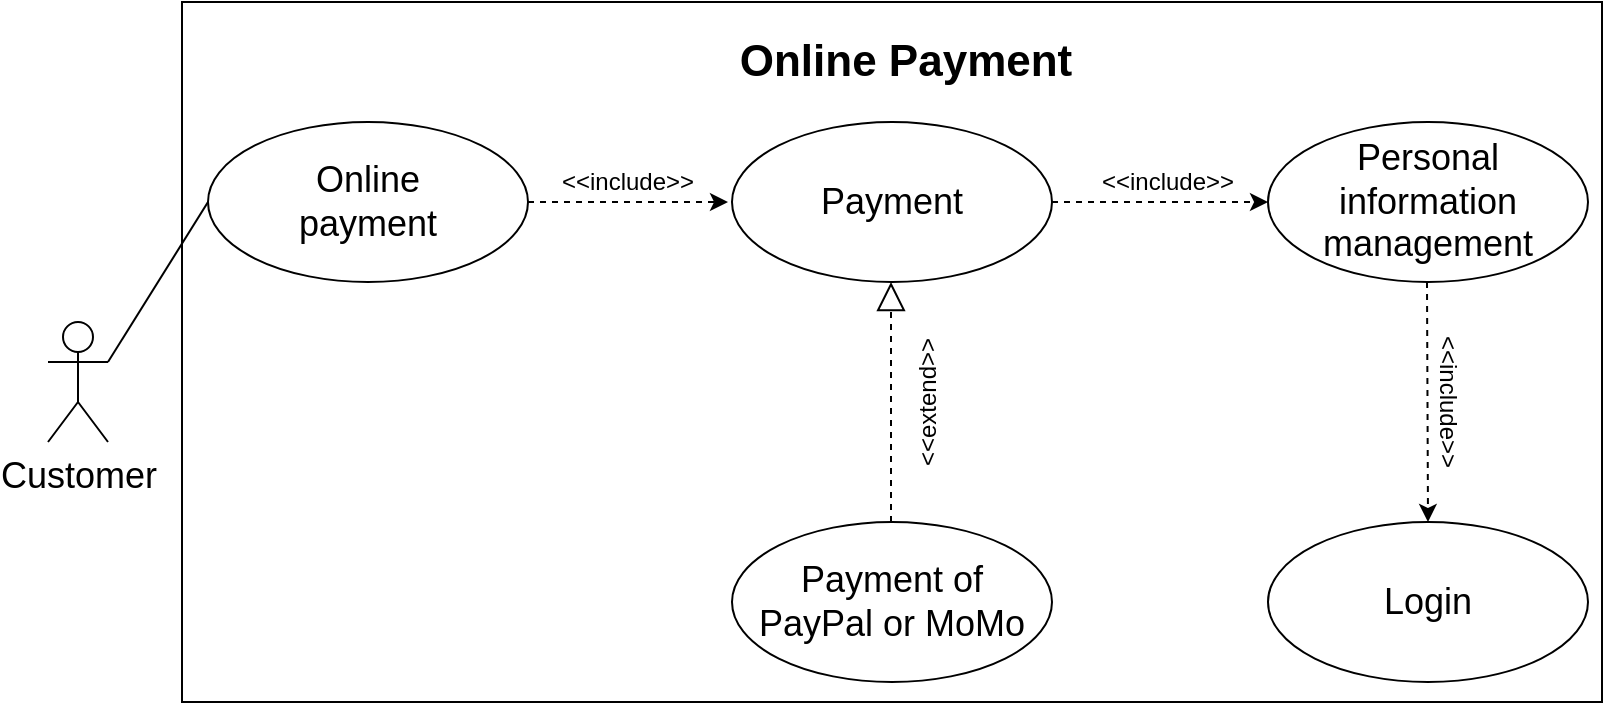 <mxfile version="14.1.8" type="device"><diagram id="6z0qvBmRQPDclwqZbSUk" name="Page-1"><mxGraphModel dx="1038" dy="548" grid="1" gridSize="10" guides="1" tooltips="1" connect="1" arrows="1" fold="1" page="1" pageScale="1" pageWidth="827" pageHeight="1169" math="0" shadow="0"><root><mxCell id="0"/><mxCell id="1" parent="0"/><mxCell id="BXTEIMZGpW4O_F_zRFw2-5" value="" style="rounded=0;whiteSpace=wrap;html=1;" parent="1" vertex="1"><mxGeometry x="107" y="60" width="710" height="350" as="geometry"/></mxCell><mxCell id="BXTEIMZGpW4O_F_zRFw2-1" value="" style="ellipse;whiteSpace=wrap;html=1;" parent="1" vertex="1"><mxGeometry x="650" y="320" width="160" height="80" as="geometry"/></mxCell><mxCell id="dJVdH7xX6Sx9FoLoTpvC-1" value="" style="ellipse;whiteSpace=wrap;html=1;" parent="1" vertex="1"><mxGeometry x="120" y="120" width="160" height="80" as="geometry"/></mxCell><mxCell id="dJVdH7xX6Sx9FoLoTpvC-2" value="&lt;span style=&quot;font-size: 18px&quot;&gt;Customer&lt;/span&gt;" style="shape=umlActor;verticalLabelPosition=bottom;verticalAlign=top;html=1;outlineConnect=0;" parent="1" vertex="1"><mxGeometry x="40" y="220" width="30" height="60" as="geometry"/></mxCell><mxCell id="dJVdH7xX6Sx9FoLoTpvC-3" value="" style="ellipse;whiteSpace=wrap;html=1;" parent="1" vertex="1"><mxGeometry x="650" y="120" width="160" height="80" as="geometry"/></mxCell><mxCell id="dJVdH7xX6Sx9FoLoTpvC-9" value="&lt;b&gt;&lt;font style=&quot;font-size: 22px&quot;&gt;Online Payment&lt;/font&gt;&lt;/b&gt;" style="text;html=1;strokeColor=none;fillColor=none;align=center;verticalAlign=middle;whiteSpace=wrap;rounded=0;" parent="1" vertex="1"><mxGeometry x="350" y="80" width="238" height="20" as="geometry"/></mxCell><mxCell id="dJVdH7xX6Sx9FoLoTpvC-11" value="&lt;font style=&quot;font-size: 18px&quot;&gt;Online payment&lt;/font&gt;" style="text;html=1;strokeColor=none;fillColor=none;align=center;verticalAlign=middle;whiteSpace=wrap;rounded=0;" parent="1" vertex="1"><mxGeometry x="145" y="150" width="110" height="20" as="geometry"/></mxCell><mxCell id="dJVdH7xX6Sx9FoLoTpvC-12" value="&lt;span style=&quot;font-size: 18px&quot;&gt;Login&lt;/span&gt;" style="text;html=1;strokeColor=none;fillColor=none;align=center;verticalAlign=middle;whiteSpace=wrap;rounded=0;" parent="1" vertex="1"><mxGeometry x="660" y="350" width="140" height="20" as="geometry"/></mxCell><mxCell id="dJVdH7xX6Sx9FoLoTpvC-30" value="" style="endArrow=classic;html=1;dashed=1;exitX=1;exitY=0.5;exitDx=0;exitDy=0;" parent="1" source="dJVdH7xX6Sx9FoLoTpvC-1" edge="1"><mxGeometry width="50" height="50" relative="1" as="geometry"><mxPoint x="260" y="200" as="sourcePoint"/><mxPoint x="380" y="160" as="targetPoint"/></mxGeometry></mxCell><mxCell id="dJVdH7xX6Sx9FoLoTpvC-32" value="&amp;lt;&amp;lt;include&amp;gt;&amp;gt;" style="text;html=1;strokeColor=none;fillColor=none;align=center;verticalAlign=middle;whiteSpace=wrap;rounded=0;" parent="1" vertex="1"><mxGeometry x="310" y="140" width="40" height="20" as="geometry"/></mxCell><mxCell id="dJVdH7xX6Sx9FoLoTpvC-42" value="" style="endArrow=none;html=1;exitX=1;exitY=0.333;exitDx=0;exitDy=0;exitPerimeter=0;entryX=0;entryY=0.5;entryDx=0;entryDy=0;" parent="1" source="dJVdH7xX6Sx9FoLoTpvC-2" target="dJVdH7xX6Sx9FoLoTpvC-1" edge="1"><mxGeometry width="50" height="50" relative="1" as="geometry"><mxPoint x="390" y="350" as="sourcePoint"/><mxPoint x="150" y="390" as="targetPoint"/></mxGeometry></mxCell><mxCell id="hOYw0Hx7vUV-uXF5fC9L-2" value="" style="ellipse;whiteSpace=wrap;html=1;" parent="1" vertex="1"><mxGeometry x="382" y="120" width="160" height="80" as="geometry"/></mxCell><mxCell id="hOYw0Hx7vUV-uXF5fC9L-4" value="" style="endArrow=classic;html=1;dashed=1;exitX=1;exitY=0.5;exitDx=0;exitDy=0;" parent="1" source="hOYw0Hx7vUV-uXF5fC9L-2" edge="1"><mxGeometry width="50" height="50" relative="1" as="geometry"><mxPoint x="570" y="250" as="sourcePoint"/><mxPoint x="650" y="160" as="targetPoint"/></mxGeometry></mxCell><mxCell id="hOYw0Hx7vUV-uXF5fC9L-5" value="&amp;lt;&amp;lt;include&amp;gt;&amp;gt;" style="text;html=1;strokeColor=none;fillColor=none;align=center;verticalAlign=middle;whiteSpace=wrap;rounded=0;" parent="1" vertex="1"><mxGeometry x="580" y="140" width="40" height="20" as="geometry"/></mxCell><mxCell id="hOYw0Hx7vUV-uXF5fC9L-6" value="&lt;font style=&quot;font-size: 18px&quot;&gt;Personal information management&lt;/font&gt;" style="text;html=1;strokeColor=none;fillColor=none;align=center;verticalAlign=middle;whiteSpace=wrap;rounded=0;" parent="1" vertex="1"><mxGeometry x="675" y="150" width="110" height="20" as="geometry"/></mxCell><mxCell id="BXTEIMZGpW4O_F_zRFw2-2" value="&lt;span style=&quot;font-size: 18px&quot;&gt;Payment&lt;/span&gt;" style="text;html=1;strokeColor=none;fillColor=none;align=center;verticalAlign=middle;whiteSpace=wrap;rounded=0;" parent="1" vertex="1"><mxGeometry x="392" y="150" width="140" height="20" as="geometry"/></mxCell><mxCell id="BXTEIMZGpW4O_F_zRFw2-3" value="&amp;lt;&amp;lt;include&amp;gt;&amp;gt;" style="text;html=1;strokeColor=none;fillColor=none;align=center;verticalAlign=middle;whiteSpace=wrap;rounded=0;rotation=90;" parent="1" vertex="1"><mxGeometry x="720" y="250" width="40" height="20" as="geometry"/></mxCell><mxCell id="BXTEIMZGpW4O_F_zRFw2-4" value="" style="endArrow=classic;html=1;dashed=1;entryX=0.5;entryY=0;entryDx=0;entryDy=0;" parent="1" target="BXTEIMZGpW4O_F_zRFw2-1" edge="1"><mxGeometry width="50" height="50" relative="1" as="geometry"><mxPoint x="729.5" y="200" as="sourcePoint"/><mxPoint x="730" y="310" as="targetPoint"/></mxGeometry></mxCell><mxCell id="krbuI5CpNuB8v4vOxxQH-1" value="" style="ellipse;whiteSpace=wrap;html=1;" parent="1" vertex="1"><mxGeometry x="382" y="320" width="160" height="80" as="geometry"/></mxCell><mxCell id="krbuI5CpNuB8v4vOxxQH-2" value="&lt;span style=&quot;font-size: 18px&quot;&gt;Payment of PayPal or MoMo&lt;/span&gt;" style="text;html=1;strokeColor=none;fillColor=none;align=center;verticalAlign=middle;whiteSpace=wrap;rounded=0;" parent="1" vertex="1"><mxGeometry x="392" y="350" width="140" height="20" as="geometry"/></mxCell><mxCell id="krbuI5CpNuB8v4vOxxQH-3" value="" style="endArrow=block;dashed=1;endFill=0;endSize=12;html=1;" parent="1" edge="1"><mxGeometry width="160" relative="1" as="geometry"><mxPoint x="461.5" y="320" as="sourcePoint"/><mxPoint x="461.5" y="200" as="targetPoint"/></mxGeometry></mxCell><mxCell id="krbuI5CpNuB8v4vOxxQH-4" value="&amp;lt;&amp;lt;extend&amp;gt;&amp;gt;" style="text;html=1;strokeColor=none;fillColor=none;align=center;verticalAlign=middle;whiteSpace=wrap;rounded=0;rotation=-90;" parent="1" vertex="1"><mxGeometry x="460" y="250" width="40" height="20" as="geometry"/></mxCell></root></mxGraphModel></diagram></mxfile>